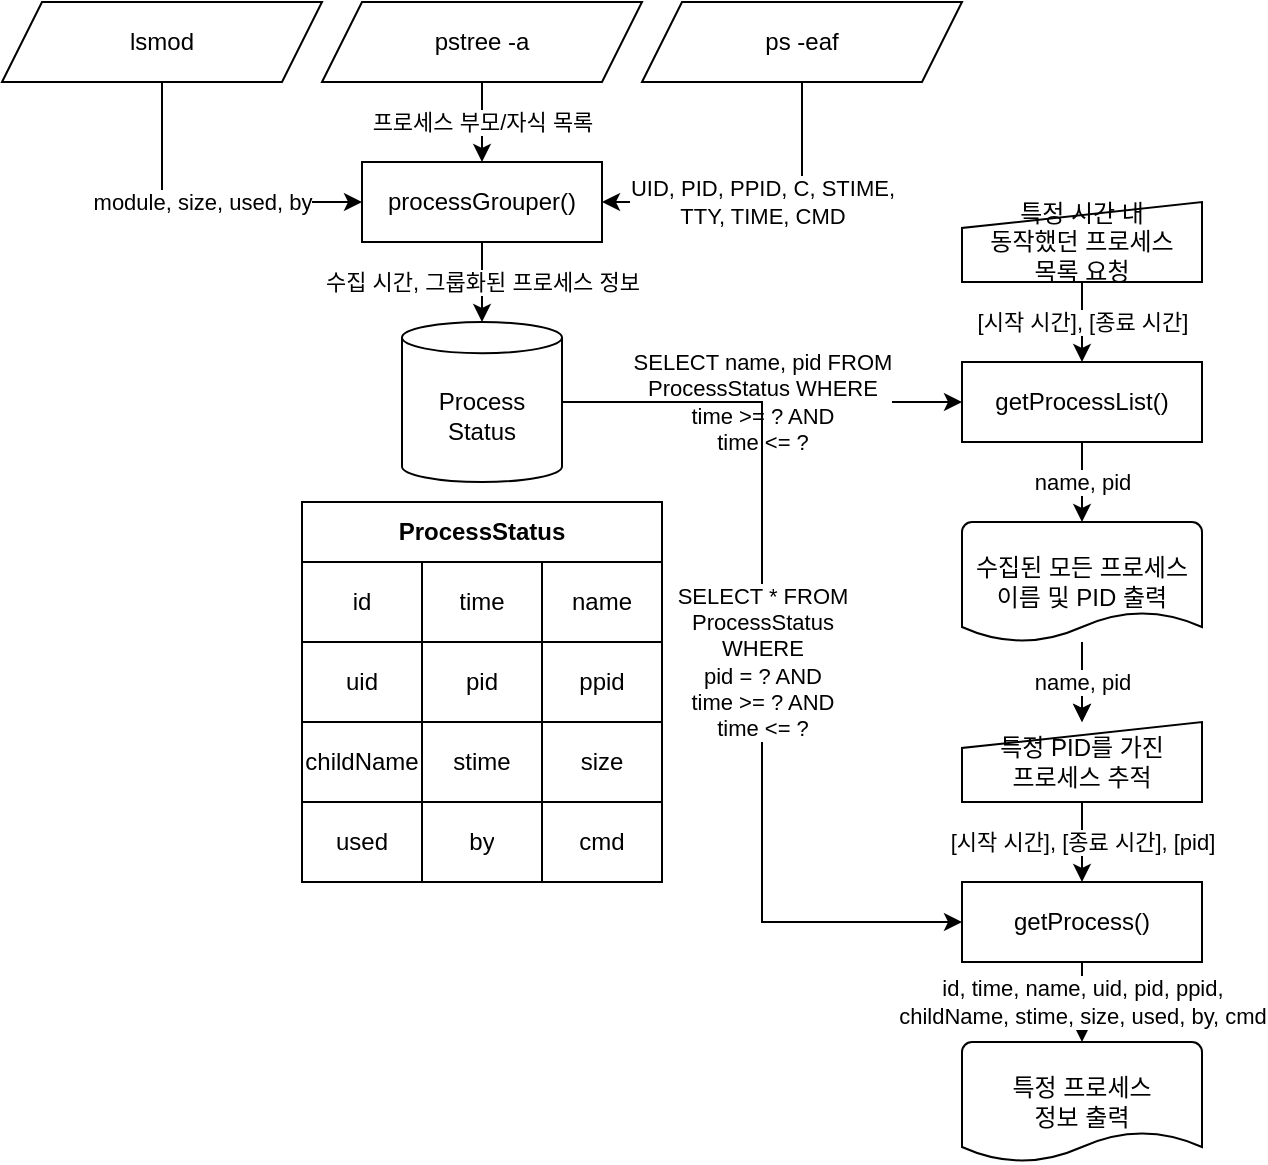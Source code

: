 <mxfile version="14.2.2" type="device"><diagram id="dYejYddiZrlLW9olFzdw" name="Page-1"><mxGraphModel dx="1891" dy="1078" grid="1" gridSize="10" guides="1" tooltips="1" connect="1" arrows="1" fold="1" page="1" pageScale="1" pageWidth="827" pageHeight="1169" math="0" shadow="0"><root><mxCell id="0"/><mxCell id="1" parent="0"/><mxCell id="ikZezKKg-XeIwrJ_7e68-21" value="ProcessStatus" style="shape=table;html=1;whiteSpace=wrap;startSize=30;container=1;collapsible=0;childLayout=tableLayout;fontStyle=1;align=center;" vertex="1" parent="1"><mxGeometry x="30" y="410" width="180" height="190" as="geometry"/></mxCell><mxCell id="ikZezKKg-XeIwrJ_7e68-22" value="" style="shape=partialRectangle;html=1;whiteSpace=wrap;collapsible=0;dropTarget=0;pointerEvents=0;fillColor=none;top=0;left=0;bottom=0;right=0;points=[[0,0.5],[1,0.5]];portConstraint=eastwest;" vertex="1" parent="ikZezKKg-XeIwrJ_7e68-21"><mxGeometry y="30" width="180" height="40" as="geometry"/></mxCell><mxCell id="ikZezKKg-XeIwrJ_7e68-23" value="id" style="shape=partialRectangle;html=1;whiteSpace=wrap;connectable=0;fillColor=none;top=0;left=0;bottom=0;right=0;overflow=hidden;" vertex="1" parent="ikZezKKg-XeIwrJ_7e68-22"><mxGeometry width="60" height="40" as="geometry"/></mxCell><mxCell id="ikZezKKg-XeIwrJ_7e68-24" value="time" style="shape=partialRectangle;html=1;whiteSpace=wrap;connectable=0;fillColor=none;top=0;left=0;bottom=0;right=0;overflow=hidden;" vertex="1" parent="ikZezKKg-XeIwrJ_7e68-22"><mxGeometry x="60" width="60" height="40" as="geometry"/></mxCell><mxCell id="ikZezKKg-XeIwrJ_7e68-25" value="name" style="shape=partialRectangle;html=1;whiteSpace=wrap;connectable=0;fillColor=none;top=0;left=0;bottom=0;right=0;overflow=hidden;" vertex="1" parent="ikZezKKg-XeIwrJ_7e68-22"><mxGeometry x="120" width="60" height="40" as="geometry"/></mxCell><mxCell id="ikZezKKg-XeIwrJ_7e68-26" value="" style="shape=partialRectangle;html=1;whiteSpace=wrap;collapsible=0;dropTarget=0;pointerEvents=0;fillColor=none;top=0;left=0;bottom=0;right=0;points=[[0,0.5],[1,0.5]];portConstraint=eastwest;" vertex="1" parent="ikZezKKg-XeIwrJ_7e68-21"><mxGeometry y="70" width="180" height="40" as="geometry"/></mxCell><mxCell id="ikZezKKg-XeIwrJ_7e68-27" value="uid" style="shape=partialRectangle;html=1;whiteSpace=wrap;connectable=0;fillColor=none;top=0;left=0;bottom=0;right=0;overflow=hidden;" vertex="1" parent="ikZezKKg-XeIwrJ_7e68-26"><mxGeometry width="60" height="40" as="geometry"/></mxCell><mxCell id="ikZezKKg-XeIwrJ_7e68-28" value="pid" style="shape=partialRectangle;html=1;whiteSpace=wrap;connectable=0;fillColor=none;top=0;left=0;bottom=0;right=0;overflow=hidden;" vertex="1" parent="ikZezKKg-XeIwrJ_7e68-26"><mxGeometry x="60" width="60" height="40" as="geometry"/></mxCell><mxCell id="ikZezKKg-XeIwrJ_7e68-29" value="ppid" style="shape=partialRectangle;html=1;whiteSpace=wrap;connectable=0;fillColor=none;top=0;left=0;bottom=0;right=0;overflow=hidden;" vertex="1" parent="ikZezKKg-XeIwrJ_7e68-26"><mxGeometry x="120" width="60" height="40" as="geometry"/></mxCell><mxCell id="ikZezKKg-XeIwrJ_7e68-50" style="shape=partialRectangle;html=1;whiteSpace=wrap;collapsible=0;dropTarget=0;pointerEvents=0;fillColor=none;top=0;left=0;bottom=0;right=0;points=[[0,0.5],[1,0.5]];portConstraint=eastwest;" vertex="1" parent="ikZezKKg-XeIwrJ_7e68-21"><mxGeometry y="110" width="180" height="40" as="geometry"/></mxCell><mxCell id="ikZezKKg-XeIwrJ_7e68-51" value="childName" style="shape=partialRectangle;html=1;whiteSpace=wrap;connectable=0;fillColor=none;top=0;left=0;bottom=0;right=0;overflow=hidden;" vertex="1" parent="ikZezKKg-XeIwrJ_7e68-50"><mxGeometry width="60" height="40" as="geometry"/></mxCell><mxCell id="ikZezKKg-XeIwrJ_7e68-52" value="stime" style="shape=partialRectangle;html=1;whiteSpace=wrap;connectable=0;fillColor=none;top=0;left=0;bottom=0;right=0;overflow=hidden;" vertex="1" parent="ikZezKKg-XeIwrJ_7e68-50"><mxGeometry x="60" width="60" height="40" as="geometry"/></mxCell><mxCell id="ikZezKKg-XeIwrJ_7e68-53" value="size" style="shape=partialRectangle;html=1;whiteSpace=wrap;connectable=0;fillColor=none;top=0;left=0;bottom=0;right=0;overflow=hidden;" vertex="1" parent="ikZezKKg-XeIwrJ_7e68-50"><mxGeometry x="120" width="60" height="40" as="geometry"/></mxCell><mxCell id="ikZezKKg-XeIwrJ_7e68-46" style="shape=partialRectangle;html=1;whiteSpace=wrap;collapsible=0;dropTarget=0;pointerEvents=0;fillColor=none;top=0;left=0;bottom=0;right=0;points=[[0,0.5],[1,0.5]];portConstraint=eastwest;" vertex="1" parent="ikZezKKg-XeIwrJ_7e68-21"><mxGeometry y="150" width="180" height="40" as="geometry"/></mxCell><mxCell id="ikZezKKg-XeIwrJ_7e68-47" value="used" style="shape=partialRectangle;html=1;whiteSpace=wrap;connectable=0;fillColor=none;top=0;left=0;bottom=0;right=0;overflow=hidden;" vertex="1" parent="ikZezKKg-XeIwrJ_7e68-46"><mxGeometry width="60" height="40" as="geometry"/></mxCell><mxCell id="ikZezKKg-XeIwrJ_7e68-48" value="by" style="shape=partialRectangle;html=1;whiteSpace=wrap;connectable=0;fillColor=none;top=0;left=0;bottom=0;right=0;overflow=hidden;" vertex="1" parent="ikZezKKg-XeIwrJ_7e68-46"><mxGeometry x="60" width="60" height="40" as="geometry"/></mxCell><mxCell id="ikZezKKg-XeIwrJ_7e68-49" value="cmd" style="shape=partialRectangle;html=1;whiteSpace=wrap;connectable=0;fillColor=none;top=0;left=0;bottom=0;right=0;overflow=hidden;" vertex="1" parent="ikZezKKg-XeIwrJ_7e68-46"><mxGeometry x="120" width="60" height="40" as="geometry"/></mxCell><mxCell id="ikZezKKg-XeIwrJ_7e68-1" value="UID, PID, PPID, C, STIME,&lt;br&gt;TTY, TIME, CMD" style="edgeStyle=orthogonalEdgeStyle;rounded=0;orthogonalLoop=1;jettySize=auto;html=1;exitX=0.5;exitY=1;exitDx=0;exitDy=0;entryX=1;entryY=0.5;entryDx=0;entryDy=0;" edge="1" parent="1" source="ikZezKKg-XeIwrJ_7e68-2" target="ikZezKKg-XeIwrJ_7e68-12"><mxGeometry relative="1" as="geometry"/></mxCell><mxCell id="ikZezKKg-XeIwrJ_7e68-2" value="ps -eaf" style="shape=parallelogram;perimeter=parallelogramPerimeter;whiteSpace=wrap;html=1;fixedSize=1;" vertex="1" parent="1"><mxGeometry x="200" y="160" width="160" height="40" as="geometry"/></mxCell><mxCell id="ikZezKKg-XeIwrJ_7e68-5" value="프로세스 부모/자식 목록" style="edgeStyle=orthogonalEdgeStyle;rounded=0;orthogonalLoop=1;jettySize=auto;html=1;exitX=0.5;exitY=1;exitDx=0;exitDy=0;entryX=0.5;entryY=0;entryDx=0;entryDy=0;" edge="1" parent="1" source="ikZezKKg-XeIwrJ_7e68-6" target="ikZezKKg-XeIwrJ_7e68-12"><mxGeometry relative="1" as="geometry"/></mxCell><mxCell id="ikZezKKg-XeIwrJ_7e68-6" value="pstree -a" style="shape=parallelogram;perimeter=parallelogramPerimeter;whiteSpace=wrap;html=1;fixedSize=1;" vertex="1" parent="1"><mxGeometry x="40" y="160" width="160" height="40" as="geometry"/></mxCell><mxCell id="ikZezKKg-XeIwrJ_7e68-7" value="module, size, used, by" style="edgeStyle=orthogonalEdgeStyle;rounded=0;orthogonalLoop=1;jettySize=auto;html=1;exitX=0.5;exitY=1;exitDx=0;exitDy=0;entryX=0;entryY=0.5;entryDx=0;entryDy=0;" edge="1" parent="1" source="ikZezKKg-XeIwrJ_7e68-8" target="ikZezKKg-XeIwrJ_7e68-12"><mxGeometry relative="1" as="geometry"><mxPoint x="120.0" y="240" as="targetPoint"/></mxGeometry></mxCell><mxCell id="ikZezKKg-XeIwrJ_7e68-8" value="lsmod" style="shape=parallelogram;perimeter=parallelogramPerimeter;whiteSpace=wrap;html=1;fixedSize=1;" vertex="1" parent="1"><mxGeometry x="-120" y="160" width="160" height="40" as="geometry"/></mxCell><mxCell id="ikZezKKg-XeIwrJ_7e68-11" value="수집 시간, 그룹화된 프로세스 정보" style="edgeStyle=orthogonalEdgeStyle;rounded=0;orthogonalLoop=1;jettySize=auto;html=1;exitX=0.5;exitY=1;exitDx=0;exitDy=0;entryX=0.5;entryY=0;entryDx=0;entryDy=0;entryPerimeter=0;" edge="1" parent="1" source="ikZezKKg-XeIwrJ_7e68-12" target="ikZezKKg-XeIwrJ_7e68-15"><mxGeometry relative="1" as="geometry"/></mxCell><mxCell id="ikZezKKg-XeIwrJ_7e68-12" value="processGrouper()" style="rounded=0;whiteSpace=wrap;html=1;" vertex="1" parent="1"><mxGeometry x="60" y="240" width="120" height="40" as="geometry"/></mxCell><mxCell id="ikZezKKg-XeIwrJ_7e68-13" value="SELECT name, pid FROM&lt;br&gt;ProcessStatus WHERE&lt;br&gt;time &amp;gt;= ? AND&lt;br&gt;time &amp;lt;= ?" style="edgeStyle=orthogonalEdgeStyle;rounded=0;orthogonalLoop=1;jettySize=auto;html=1;exitX=1;exitY=0.5;exitDx=0;exitDy=0;exitPerimeter=0;entryX=0;entryY=0.5;entryDx=0;entryDy=0;" edge="1" parent="1" source="ikZezKKg-XeIwrJ_7e68-15" target="ikZezKKg-XeIwrJ_7e68-20"><mxGeometry relative="1" as="geometry"/></mxCell><mxCell id="ikZezKKg-XeIwrJ_7e68-14" value="SELECT * FROM&lt;br&gt;ProcessStatus&lt;br&gt;WHERE&lt;br&gt;pid = ? AND&lt;br&gt;time &amp;gt;= ? AND&lt;br&gt;time &amp;lt;= ?" style="edgeStyle=orthogonalEdgeStyle;rounded=0;orthogonalLoop=1;jettySize=auto;html=1;exitX=1;exitY=0.5;exitDx=0;exitDy=0;exitPerimeter=0;entryX=0;entryY=0.5;entryDx=0;entryDy=0;" edge="1" parent="1" source="ikZezKKg-XeIwrJ_7e68-15" target="ikZezKKg-XeIwrJ_7e68-33"><mxGeometry relative="1" as="geometry"/></mxCell><mxCell id="ikZezKKg-XeIwrJ_7e68-15" value="Process&lt;br&gt;Status" style="shape=cylinder3;whiteSpace=wrap;html=1;boundedLbl=1;backgroundOutline=1;size=7.8;" vertex="1" parent="1"><mxGeometry x="80" y="320" width="80" height="80" as="geometry"/></mxCell><mxCell id="ikZezKKg-XeIwrJ_7e68-17" value="[시작 시간], [종료 시간]" style="edgeStyle=orthogonalEdgeStyle;rounded=0;orthogonalLoop=1;jettySize=auto;html=1;exitX=0.5;exitY=1;exitDx=0;exitDy=0;entryX=0.5;entryY=0;entryDx=0;entryDy=0;" edge="1" parent="1" source="ikZezKKg-XeIwrJ_7e68-18" target="ikZezKKg-XeIwrJ_7e68-20"><mxGeometry relative="1" as="geometry"/></mxCell><mxCell id="ikZezKKg-XeIwrJ_7e68-18" value="특정 시간 내&lt;br&gt;동작했던 프로세스&lt;br&gt;목록 요청" style="shape=manualInput;whiteSpace=wrap;html=1;align=center;size=13;" vertex="1" parent="1"><mxGeometry x="360" y="260" width="120" height="40" as="geometry"/></mxCell><mxCell id="ikZezKKg-XeIwrJ_7e68-19" value="name, pid" style="edgeStyle=orthogonalEdgeStyle;rounded=0;orthogonalLoop=1;jettySize=auto;html=1;exitX=0.5;exitY=1;exitDx=0;exitDy=0;entryX=0.5;entryY=0;entryDx=0;entryDy=0;entryPerimeter=0;" edge="1" parent="1" source="ikZezKKg-XeIwrJ_7e68-20" target="ikZezKKg-XeIwrJ_7e68-35"><mxGeometry relative="1" as="geometry"/></mxCell><mxCell id="ikZezKKg-XeIwrJ_7e68-20" value="getProcessList()" style="rounded=0;whiteSpace=wrap;html=1;" vertex="1" parent="1"><mxGeometry x="360" y="340" width="120" height="40" as="geometry"/></mxCell><mxCell id="ikZezKKg-XeIwrJ_7e68-30" value="[시작 시간], [종료 시간], [pid]" style="edgeStyle=orthogonalEdgeStyle;rounded=0;orthogonalLoop=1;jettySize=auto;html=1;exitX=0.5;exitY=1;exitDx=0;exitDy=0;entryX=0.5;entryY=0;entryDx=0;entryDy=0;" edge="1" parent="1" source="ikZezKKg-XeIwrJ_7e68-31" target="ikZezKKg-XeIwrJ_7e68-33"><mxGeometry relative="1" as="geometry"/></mxCell><mxCell id="ikZezKKg-XeIwrJ_7e68-31" value="특정 PID를 가진&lt;br&gt;프로세스 추적" style="shape=manualInput;whiteSpace=wrap;html=1;align=center;size=13;" vertex="1" parent="1"><mxGeometry x="360" y="520" width="120" height="40" as="geometry"/></mxCell><mxCell id="ikZezKKg-XeIwrJ_7e68-32" value="id, time, name, uid, pid, ppid,&lt;br&gt;childName, stime, size, used, by, cmd" style="edgeStyle=orthogonalEdgeStyle;rounded=0;orthogonalLoop=1;jettySize=auto;html=1;exitX=0.5;exitY=1;exitDx=0;exitDy=0;entryX=0.5;entryY=0;entryDx=0;entryDy=0;entryPerimeter=0;" edge="1" parent="1" source="ikZezKKg-XeIwrJ_7e68-33" target="ikZezKKg-XeIwrJ_7e68-36"><mxGeometry relative="1" as="geometry"/></mxCell><mxCell id="ikZezKKg-XeIwrJ_7e68-33" value="getProcess()" style="rounded=0;whiteSpace=wrap;html=1;" vertex="1" parent="1"><mxGeometry x="360" y="600" width="120" height="40" as="geometry"/></mxCell><mxCell id="ikZezKKg-XeIwrJ_7e68-34" value="path" style="edgeStyle=orthogonalEdgeStyle;rounded=0;orthogonalLoop=1;jettySize=auto;html=1;" edge="1" parent="1" source="ikZezKKg-XeIwrJ_7e68-35" target="ikZezKKg-XeIwrJ_7e68-31"><mxGeometry relative="1" as="geometry"/></mxCell><mxCell id="ikZezKKg-XeIwrJ_7e68-54" value="name, pid" style="edgeStyle=orthogonalEdgeStyle;rounded=0;orthogonalLoop=1;jettySize=auto;html=1;" edge="1" parent="1" source="ikZezKKg-XeIwrJ_7e68-35" target="ikZezKKg-XeIwrJ_7e68-31"><mxGeometry relative="1" as="geometry"/></mxCell><mxCell id="ikZezKKg-XeIwrJ_7e68-35" value="수집된 모든 프로세스&lt;br&gt;이름 및 PID 출력" style="strokeWidth=1;html=1;shape=mxgraph.flowchart.document2;whiteSpace=wrap;size=0.25;align=center;" vertex="1" parent="1"><mxGeometry x="360" y="420" width="120" height="60" as="geometry"/></mxCell><mxCell id="ikZezKKg-XeIwrJ_7e68-36" value="특정 프로세스&lt;br&gt;정보 출력" style="strokeWidth=1;html=1;shape=mxgraph.flowchart.document2;whiteSpace=wrap;size=0.25;align=center;" vertex="1" parent="1"><mxGeometry x="360" y="680" width="120" height="60" as="geometry"/></mxCell></root></mxGraphModel></diagram></mxfile>